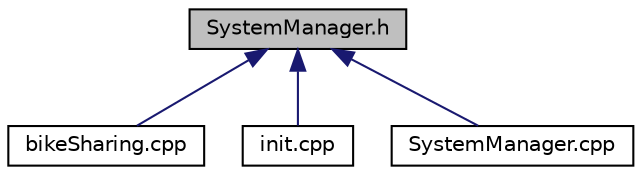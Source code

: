 digraph "SystemManager.h"
{
  edge [fontname="Helvetica",fontsize="10",labelfontname="Helvetica",labelfontsize="10"];
  node [fontname="Helvetica",fontsize="10",shape=record];
  Node24 [label="SystemManager.h",height=0.2,width=0.4,color="black", fillcolor="grey75", style="filled", fontcolor="black"];
  Node24 -> Node25 [dir="back",color="midnightblue",fontsize="10",style="solid",fontname="Helvetica"];
  Node25 [label="bikeSharing.cpp",height=0.2,width=0.4,color="black", fillcolor="white", style="filled",URL="$bike_sharing_8cpp.html"];
  Node24 -> Node26 [dir="back",color="midnightblue",fontsize="10",style="solid",fontname="Helvetica"];
  Node26 [label="init.cpp",height=0.2,width=0.4,color="black", fillcolor="white", style="filled",URL="$init_8cpp.html"];
  Node24 -> Node27 [dir="back",color="midnightblue",fontsize="10",style="solid",fontname="Helvetica"];
  Node27 [label="SystemManager.cpp",height=0.2,width=0.4,color="black", fillcolor="white", style="filled",URL="$_system_manager_8cpp.html"];
}
